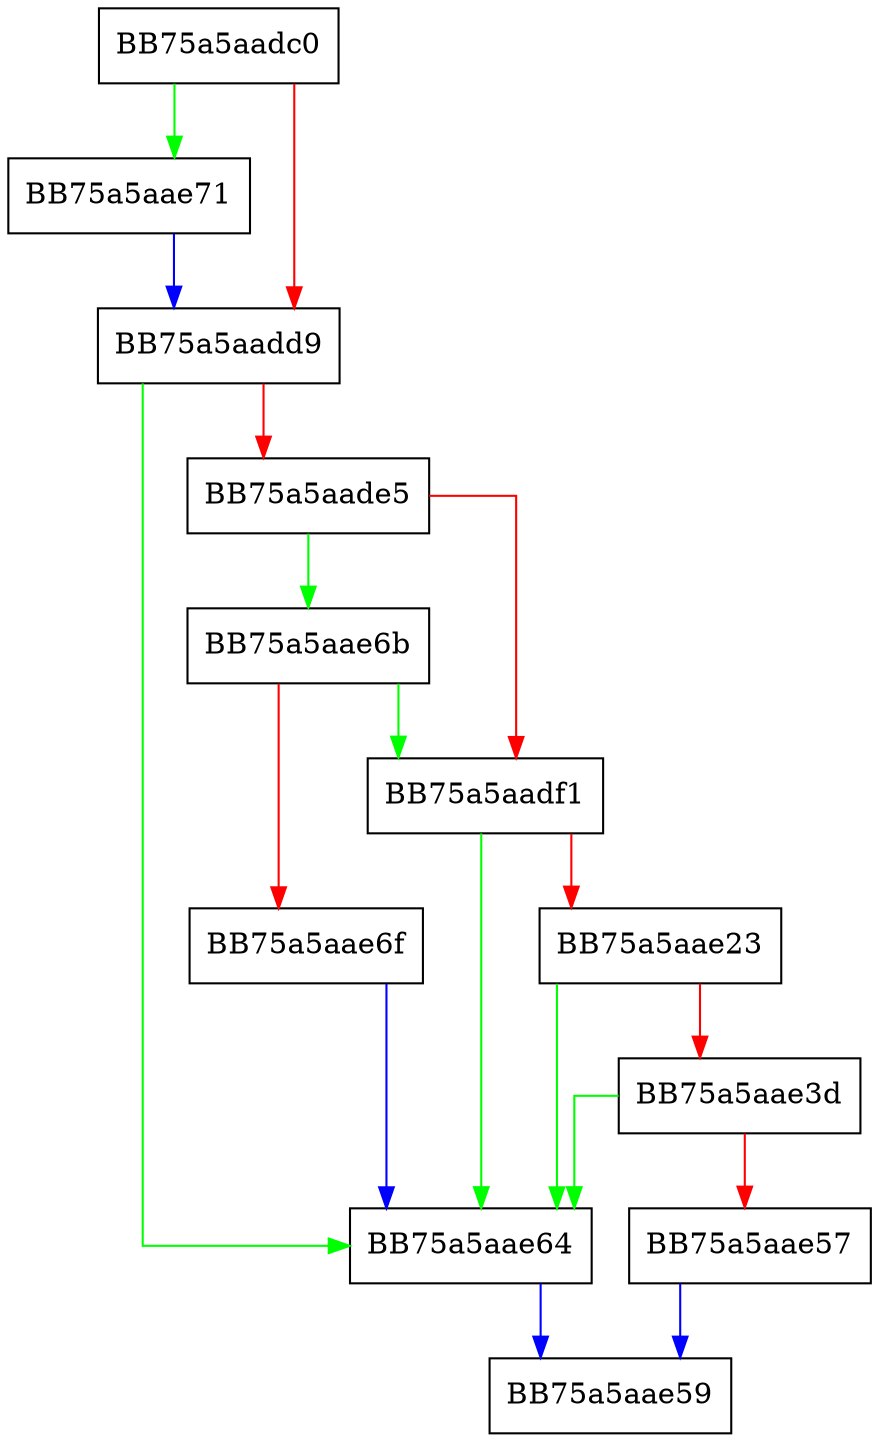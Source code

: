 digraph CopyThreatInfoValues {
  node [shape="box"];
  graph [splines=ortho];
  BB75a5aadc0 -> BB75a5aae71 [color="green"];
  BB75a5aadc0 -> BB75a5aadd9 [color="red"];
  BB75a5aadd9 -> BB75a5aae64 [color="green"];
  BB75a5aadd9 -> BB75a5aade5 [color="red"];
  BB75a5aade5 -> BB75a5aae6b [color="green"];
  BB75a5aade5 -> BB75a5aadf1 [color="red"];
  BB75a5aadf1 -> BB75a5aae64 [color="green"];
  BB75a5aadf1 -> BB75a5aae23 [color="red"];
  BB75a5aae23 -> BB75a5aae64 [color="green"];
  BB75a5aae23 -> BB75a5aae3d [color="red"];
  BB75a5aae3d -> BB75a5aae64 [color="green"];
  BB75a5aae3d -> BB75a5aae57 [color="red"];
  BB75a5aae57 -> BB75a5aae59 [color="blue"];
  BB75a5aae64 -> BB75a5aae59 [color="blue"];
  BB75a5aae6b -> BB75a5aadf1 [color="green"];
  BB75a5aae6b -> BB75a5aae6f [color="red"];
  BB75a5aae6f -> BB75a5aae64 [color="blue"];
  BB75a5aae71 -> BB75a5aadd9 [color="blue"];
}